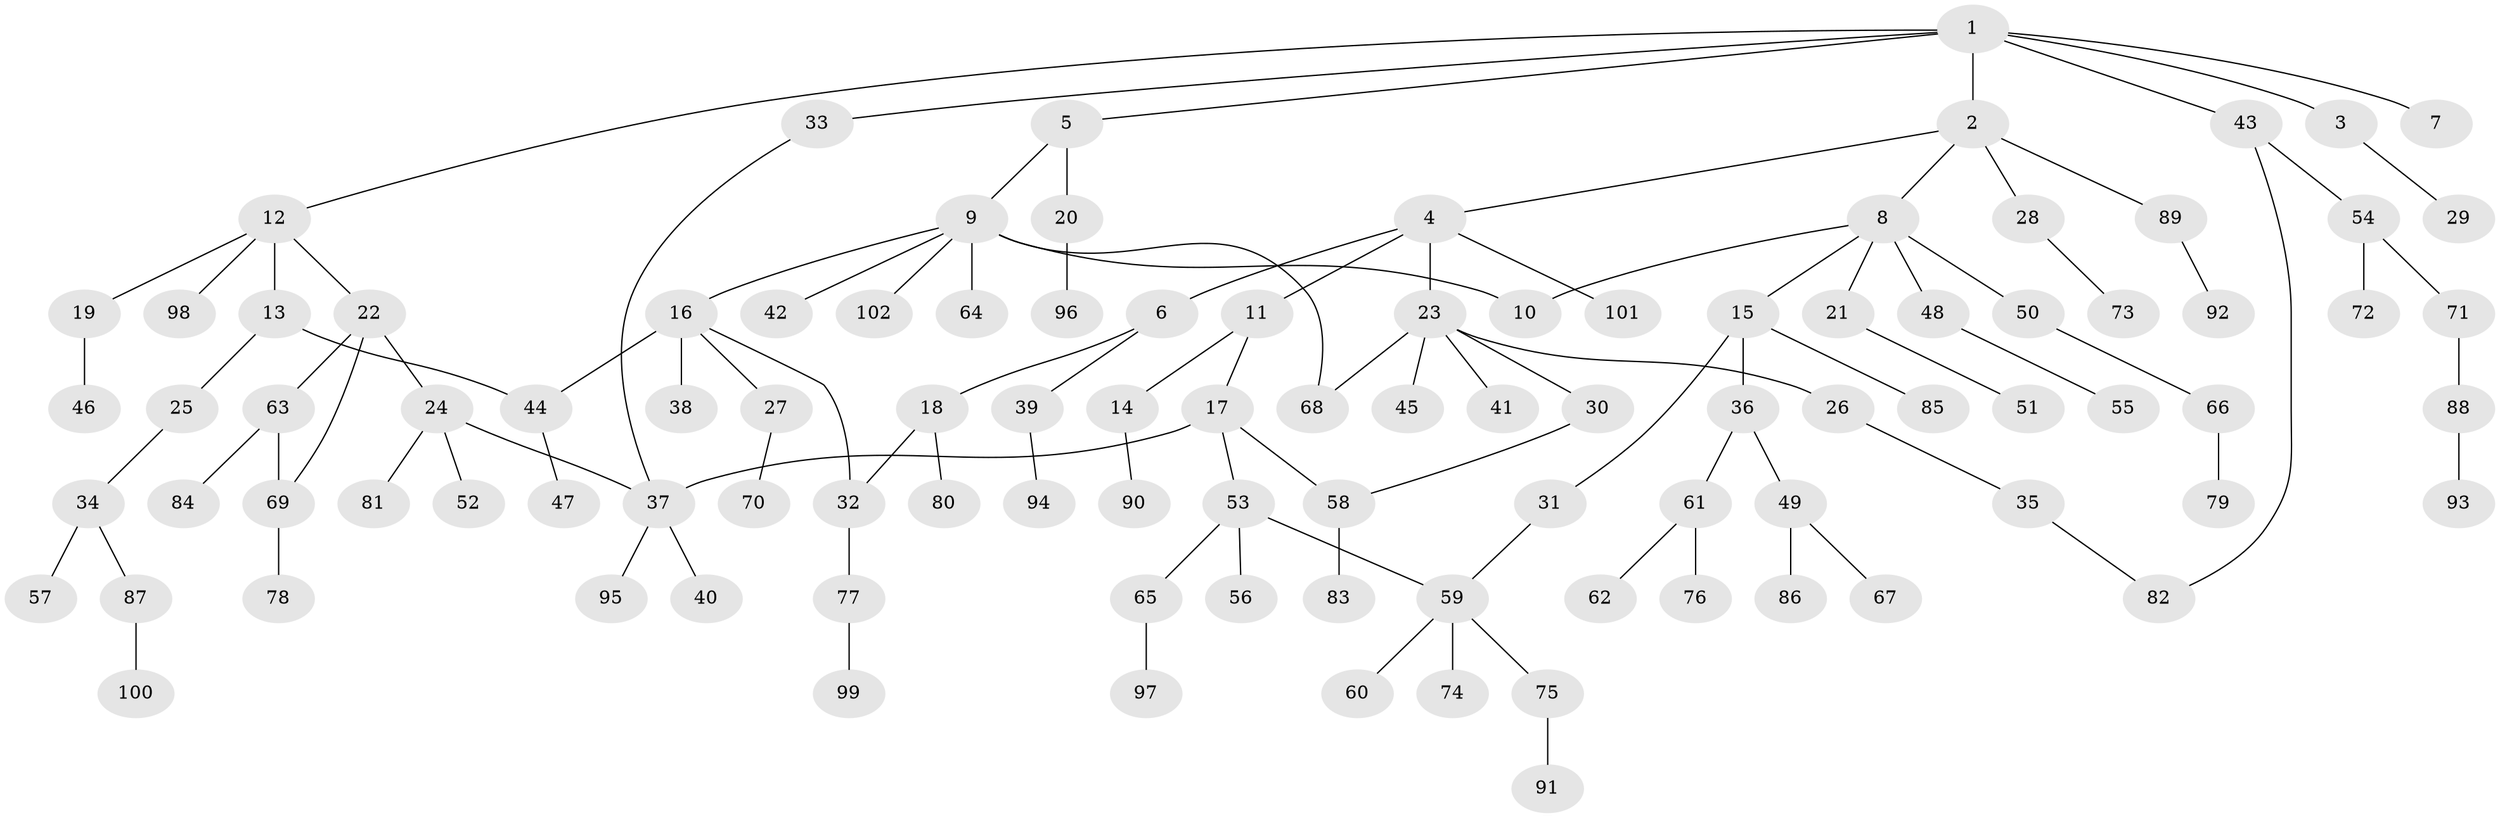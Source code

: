 // Generated by graph-tools (version 1.1) at 2025/34/03/09/25 02:34:01]
// undirected, 102 vertices, 111 edges
graph export_dot {
graph [start="1"]
  node [color=gray90,style=filled];
  1;
  2;
  3;
  4;
  5;
  6;
  7;
  8;
  9;
  10;
  11;
  12;
  13;
  14;
  15;
  16;
  17;
  18;
  19;
  20;
  21;
  22;
  23;
  24;
  25;
  26;
  27;
  28;
  29;
  30;
  31;
  32;
  33;
  34;
  35;
  36;
  37;
  38;
  39;
  40;
  41;
  42;
  43;
  44;
  45;
  46;
  47;
  48;
  49;
  50;
  51;
  52;
  53;
  54;
  55;
  56;
  57;
  58;
  59;
  60;
  61;
  62;
  63;
  64;
  65;
  66;
  67;
  68;
  69;
  70;
  71;
  72;
  73;
  74;
  75;
  76;
  77;
  78;
  79;
  80;
  81;
  82;
  83;
  84;
  85;
  86;
  87;
  88;
  89;
  90;
  91;
  92;
  93;
  94;
  95;
  96;
  97;
  98;
  99;
  100;
  101;
  102;
  1 -- 2;
  1 -- 3;
  1 -- 5;
  1 -- 7;
  1 -- 12;
  1 -- 33;
  1 -- 43;
  2 -- 4;
  2 -- 8;
  2 -- 28;
  2 -- 89;
  3 -- 29;
  4 -- 6;
  4 -- 11;
  4 -- 23;
  4 -- 101;
  5 -- 9;
  5 -- 20;
  6 -- 18;
  6 -- 39;
  8 -- 10;
  8 -- 15;
  8 -- 21;
  8 -- 48;
  8 -- 50;
  9 -- 16;
  9 -- 42;
  9 -- 64;
  9 -- 102;
  9 -- 10;
  9 -- 68;
  11 -- 14;
  11 -- 17;
  12 -- 13;
  12 -- 19;
  12 -- 22;
  12 -- 98;
  13 -- 25;
  13 -- 44;
  14 -- 90;
  15 -- 31;
  15 -- 36;
  15 -- 85;
  16 -- 27;
  16 -- 32;
  16 -- 38;
  16 -- 44;
  17 -- 37;
  17 -- 53;
  17 -- 58;
  18 -- 80;
  18 -- 32;
  19 -- 46;
  20 -- 96;
  21 -- 51;
  22 -- 24;
  22 -- 63;
  22 -- 69;
  23 -- 26;
  23 -- 30;
  23 -- 41;
  23 -- 45;
  23 -- 68;
  24 -- 52;
  24 -- 81;
  24 -- 37;
  25 -- 34;
  26 -- 35;
  27 -- 70;
  28 -- 73;
  30 -- 58;
  31 -- 59;
  32 -- 77;
  33 -- 37;
  34 -- 57;
  34 -- 87;
  35 -- 82;
  36 -- 49;
  36 -- 61;
  37 -- 40;
  37 -- 95;
  39 -- 94;
  43 -- 54;
  43 -- 82;
  44 -- 47;
  48 -- 55;
  49 -- 67;
  49 -- 86;
  50 -- 66;
  53 -- 56;
  53 -- 65;
  53 -- 59;
  54 -- 71;
  54 -- 72;
  58 -- 83;
  59 -- 60;
  59 -- 74;
  59 -- 75;
  61 -- 62;
  61 -- 76;
  63 -- 84;
  63 -- 69;
  65 -- 97;
  66 -- 79;
  69 -- 78;
  71 -- 88;
  75 -- 91;
  77 -- 99;
  87 -- 100;
  88 -- 93;
  89 -- 92;
}
